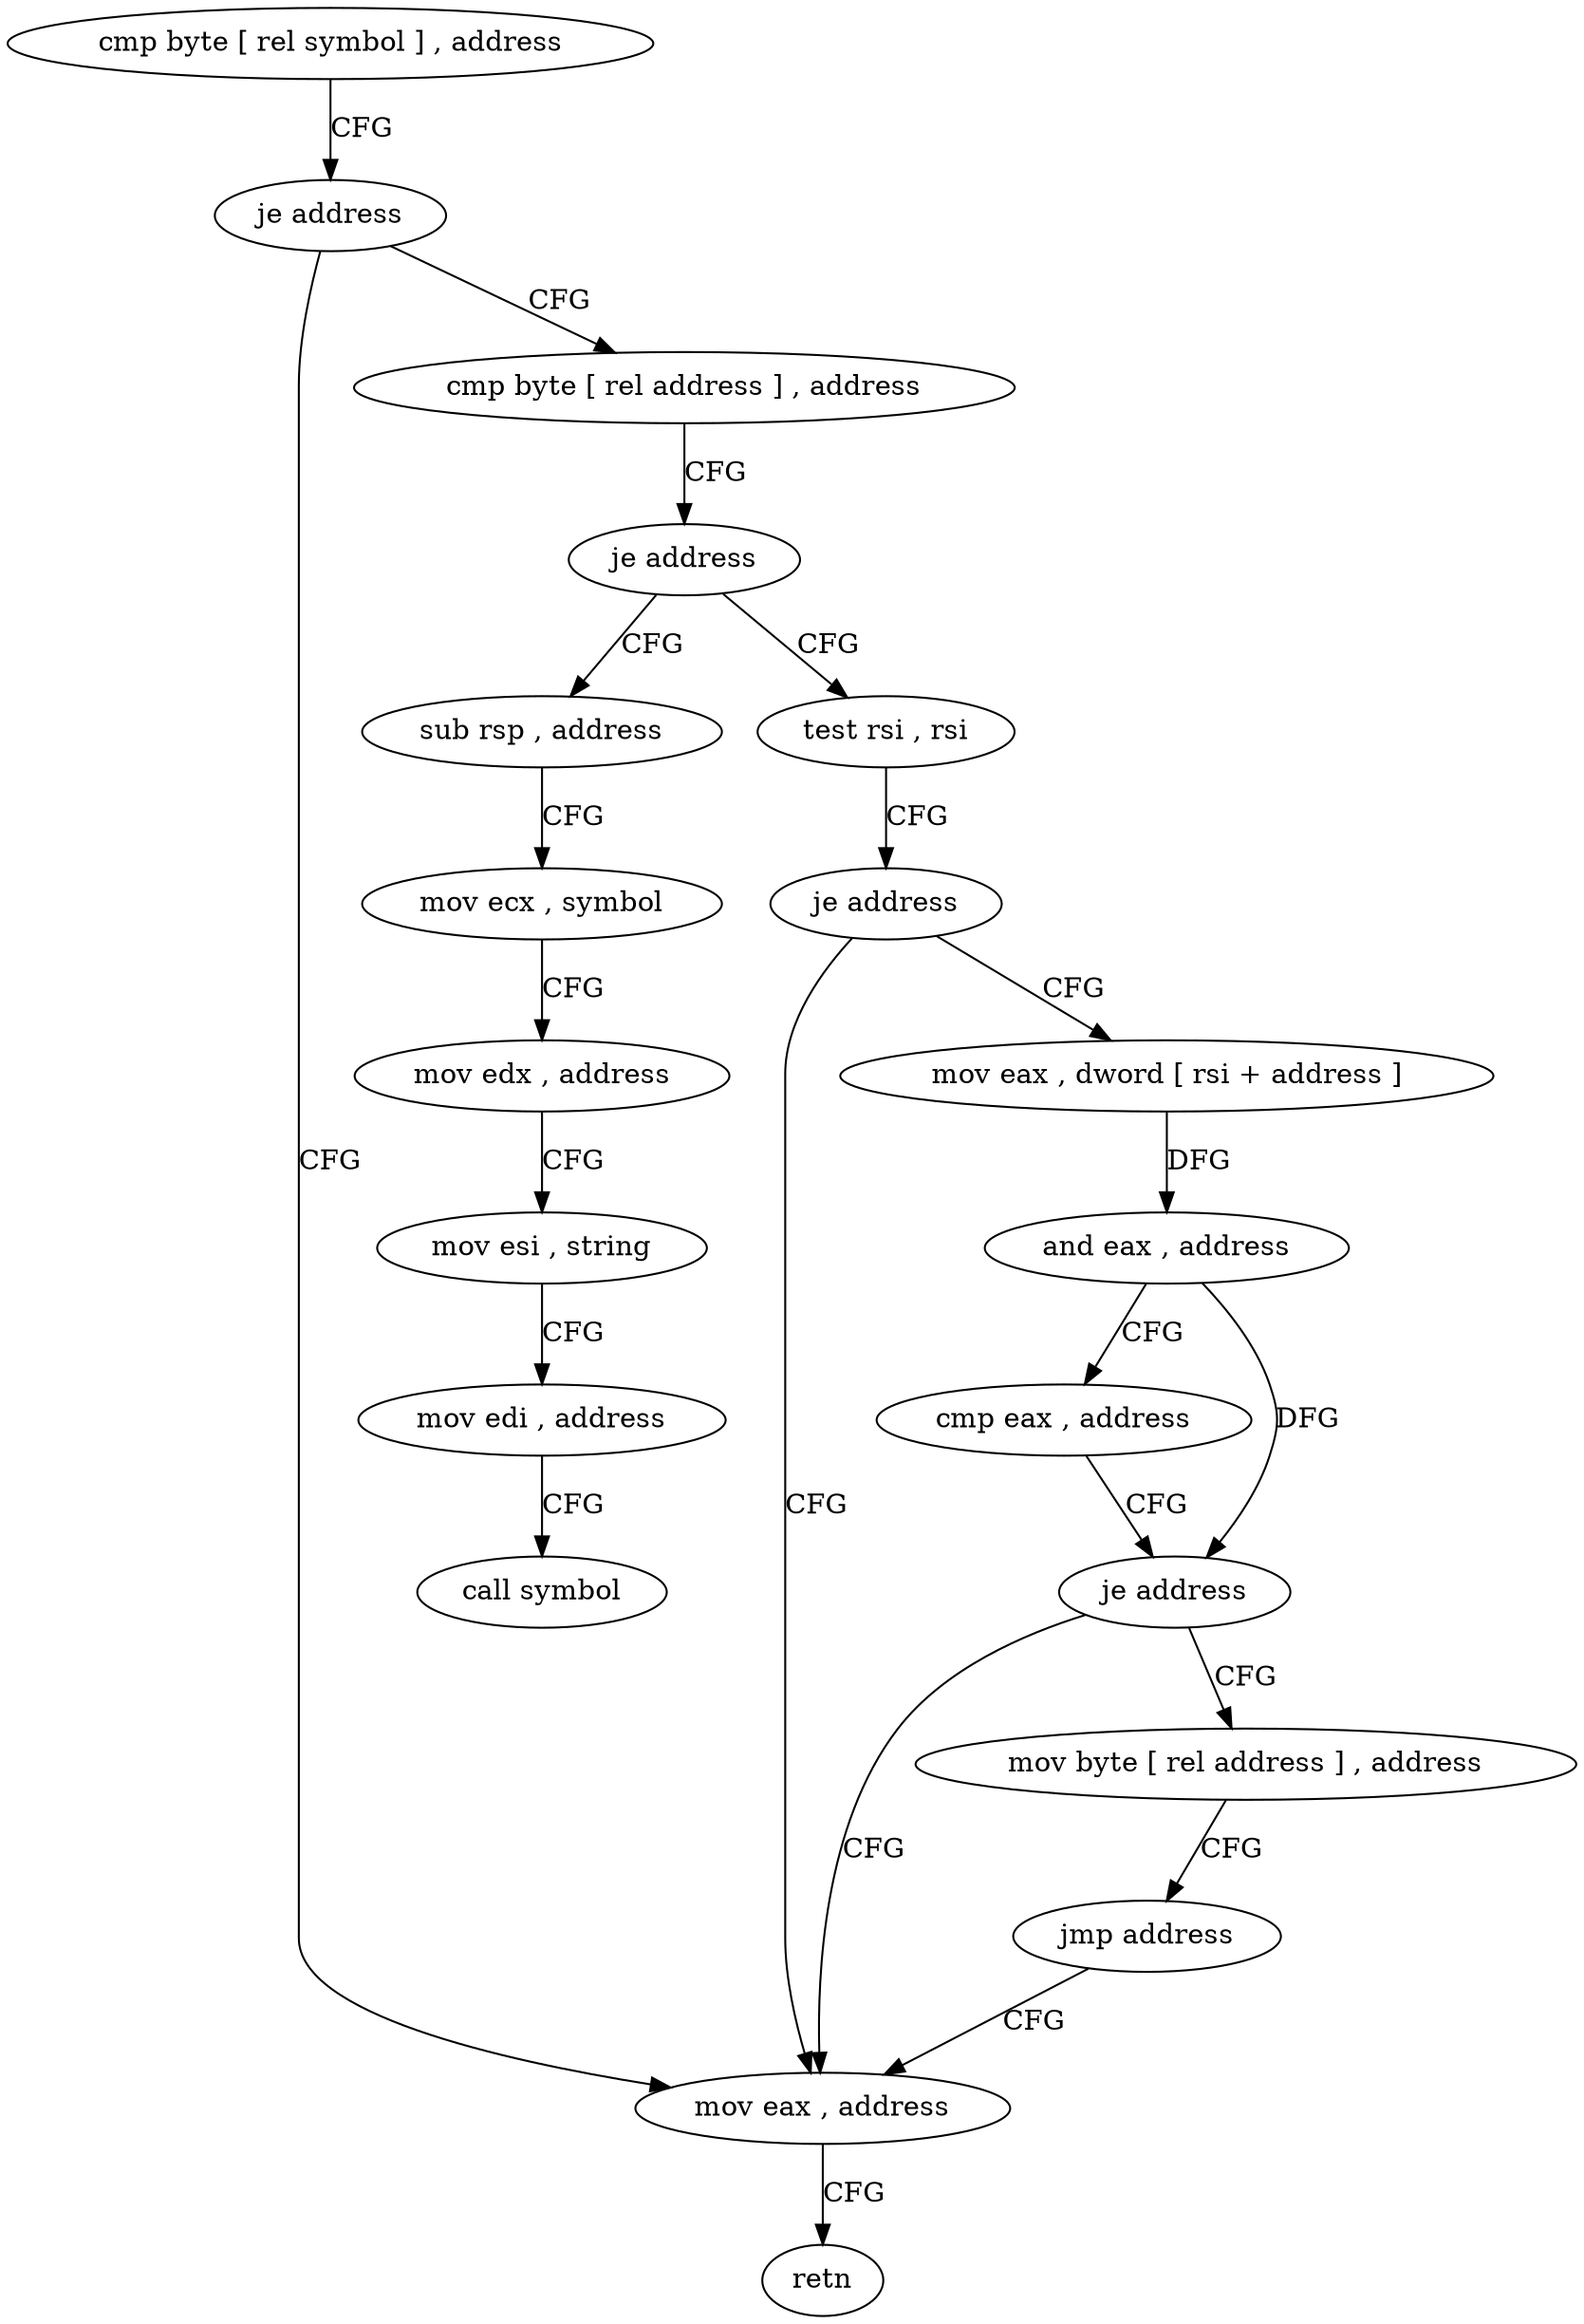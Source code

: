 digraph "func" {
"4212399" [label = "cmp byte [ rel symbol ] , address" ]
"4212406" [label = "je address" ]
"4212437" [label = "mov eax , address" ]
"4212408" [label = "cmp byte [ rel address ] , address" ]
"4212442" [label = "retn" ]
"4212415" [label = "je address" ]
"4212443" [label = "sub rsp , address" ]
"4212417" [label = "test rsi , rsi" ]
"4212447" [label = "mov ecx , symbol" ]
"4212452" [label = "mov edx , address" ]
"4212457" [label = "mov esi , string" ]
"4212462" [label = "mov edi , address" ]
"4212467" [label = "call symbol" ]
"4212420" [label = "je address" ]
"4212422" [label = "mov eax , dword [ rsi + address ]" ]
"4212425" [label = "and eax , address" ]
"4212430" [label = "cmp eax , address" ]
"4212435" [label = "je address" ]
"4212472" [label = "mov byte [ rel address ] , address" ]
"4212479" [label = "jmp address" ]
"4212399" -> "4212406" [ label = "CFG" ]
"4212406" -> "4212437" [ label = "CFG" ]
"4212406" -> "4212408" [ label = "CFG" ]
"4212437" -> "4212442" [ label = "CFG" ]
"4212408" -> "4212415" [ label = "CFG" ]
"4212415" -> "4212443" [ label = "CFG" ]
"4212415" -> "4212417" [ label = "CFG" ]
"4212443" -> "4212447" [ label = "CFG" ]
"4212417" -> "4212420" [ label = "CFG" ]
"4212447" -> "4212452" [ label = "CFG" ]
"4212452" -> "4212457" [ label = "CFG" ]
"4212457" -> "4212462" [ label = "CFG" ]
"4212462" -> "4212467" [ label = "CFG" ]
"4212420" -> "4212437" [ label = "CFG" ]
"4212420" -> "4212422" [ label = "CFG" ]
"4212422" -> "4212425" [ label = "DFG" ]
"4212425" -> "4212430" [ label = "CFG" ]
"4212425" -> "4212435" [ label = "DFG" ]
"4212430" -> "4212435" [ label = "CFG" ]
"4212435" -> "4212472" [ label = "CFG" ]
"4212435" -> "4212437" [ label = "CFG" ]
"4212472" -> "4212479" [ label = "CFG" ]
"4212479" -> "4212437" [ label = "CFG" ]
}
